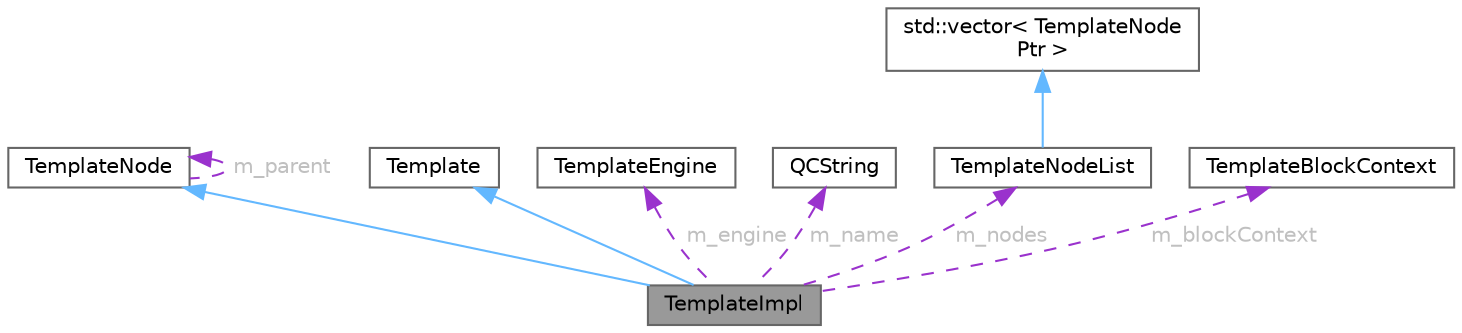 digraph "TemplateImpl"
{
 // INTERACTIVE_SVG=YES
 // LATEX_PDF_SIZE
  bgcolor="transparent";
  edge [fontname=Helvetica,fontsize=10,labelfontname=Helvetica,labelfontsize=10];
  node [fontname=Helvetica,fontsize=10,shape=box,height=0.2,width=0.4];
  Node1 [label="TemplateImpl",height=0.2,width=0.4,color="gray40", fillcolor="grey60", style="filled", fontcolor="black",tooltip="Internal class representing the implementation of a template."];
  Node2 -> Node1 [dir="back",color="steelblue1",style="solid",tooltip=" "];
  Node2 [label="TemplateNode",height=0.2,width=0.4,color="gray40", fillcolor="white", style="filled",URL="$d6/d53/class_template_node.html",tooltip="Base class of all nodes in a template's AST."];
  Node2 -> Node2 [dir="back",color="darkorchid3",style="dashed",tooltip=" ",label=" m_parent",fontcolor="grey" ];
  Node3 -> Node1 [dir="back",color="steelblue1",style="solid",tooltip=" "];
  Node3 [label="Template",height=0.2,width=0.4,color="gray40", fillcolor="white", style="filled",URL="$d5/de9/class_template.html",tooltip="Abstract interface for a template."];
  Node4 -> Node1 [dir="back",color="darkorchid3",style="dashed",tooltip=" ",label=" m_engine",fontcolor="grey" ];
  Node4 [label="TemplateEngine",height=0.2,width=0.4,color="gray40", fillcolor="white", style="filled",URL="$d0/d1d/class_template_engine.html",tooltip="Engine to create templates and template contexts."];
  Node5 -> Node1 [dir="back",color="darkorchid3",style="dashed",tooltip=" ",label=" m_name",fontcolor="grey" ];
  Node5 [label="QCString",height=0.2,width=0.4,color="gray40", fillcolor="white", style="filled",URL="$d9/d45/class_q_c_string.html",tooltip="This is an alternative implementation of QCString."];
  Node6 -> Node1 [dir="back",color="darkorchid3",style="dashed",tooltip=" ",label=" m_nodes",fontcolor="grey" ];
  Node6 [label="TemplateNodeList",height=0.2,width=0.4,color="gray40", fillcolor="white", style="filled",URL="$df/daf/class_template_node_list.html",tooltip="Class representing a list of AST nodes in a template."];
  Node7 -> Node6 [dir="back",color="steelblue1",style="solid",tooltip=" "];
  Node7 [label="std::vector\< TemplateNode\lPtr \>",height=0.2,width=0.4,color="gray40", fillcolor="white", style="filled",tooltip=" "];
  Node8 -> Node1 [dir="back",color="darkorchid3",style="dashed",tooltip=" ",label=" m_blockContext",fontcolor="grey" ];
  Node8 [label="TemplateBlockContext",height=0.2,width=0.4,color="gray40", fillcolor="white", style="filled",URL="$dc/d7f/class_template_block_context.html",tooltip="Class holding stacks of blocks available in the context."];
}
